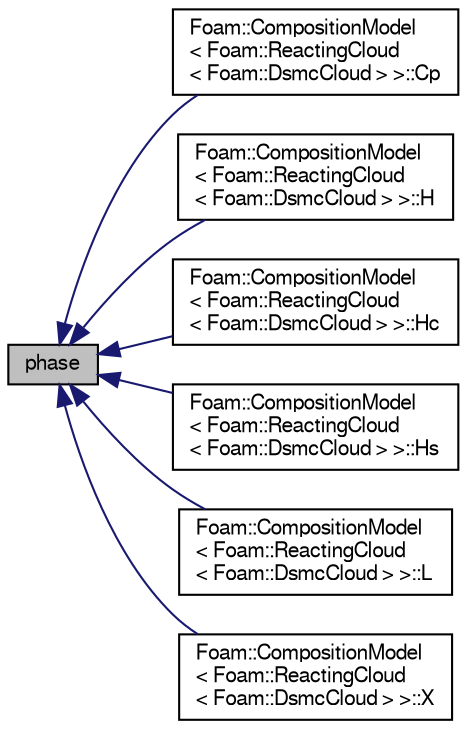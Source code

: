 digraph "phase"
{
  bgcolor="transparent";
  edge [fontname="FreeSans",fontsize="10",labelfontname="FreeSans",labelfontsize="10"];
  node [fontname="FreeSans",fontsize="10",shape=record];
  rankdir="LR";
  Node423 [label="phase",height=0.2,width=0.4,color="black", fillcolor="grey75", style="filled", fontcolor="black"];
  Node423 -> Node424 [dir="back",color="midnightblue",fontsize="10",style="solid",fontname="FreeSans"];
  Node424 [label="Foam::CompositionModel\l\< Foam::ReactingCloud\l\< Foam::DsmcCloud \> \>::Cp",height=0.2,width=0.4,color="black",URL="$a23806.html#abbf0cc7a61c14ca28c66723091009378",tooltip="Return specific heat caoacity for the phase phaseI. "];
  Node423 -> Node425 [dir="back",color="midnightblue",fontsize="10",style="solid",fontname="FreeSans"];
  Node425 [label="Foam::CompositionModel\l\< Foam::ReactingCloud\l\< Foam::DsmcCloud \> \>::H",height=0.2,width=0.4,color="black",URL="$a23806.html#a3456c72367dc01eafe6d13ebc9f7b24d",tooltip="Return total enthalpy for the phase phaseI. "];
  Node423 -> Node426 [dir="back",color="midnightblue",fontsize="10",style="solid",fontname="FreeSans"];
  Node426 [label="Foam::CompositionModel\l\< Foam::ReactingCloud\l\< Foam::DsmcCloud \> \>::Hc",height=0.2,width=0.4,color="black",URL="$a23806.html#aa860f729f03d5c1473b01ab73f9ed6d9",tooltip="Return chemical enthalpy for the phase phaseI. "];
  Node423 -> Node427 [dir="back",color="midnightblue",fontsize="10",style="solid",fontname="FreeSans"];
  Node427 [label="Foam::CompositionModel\l\< Foam::ReactingCloud\l\< Foam::DsmcCloud \> \>::Hs",height=0.2,width=0.4,color="black",URL="$a23806.html#abfcdbe074fed774502a051ee464c1066",tooltip="Return sensible enthalpy for the phase phaseI. "];
  Node423 -> Node428 [dir="back",color="midnightblue",fontsize="10",style="solid",fontname="FreeSans"];
  Node428 [label="Foam::CompositionModel\l\< Foam::ReactingCloud\l\< Foam::DsmcCloud \> \>::L",height=0.2,width=0.4,color="black",URL="$a23806.html#a7f5e79720a0184ac989f0489f9db1287",tooltip="Return latent heat for the phase phaseI. "];
  Node423 -> Node429 [dir="back",color="midnightblue",fontsize="10",style="solid",fontname="FreeSans"];
  Node429 [label="Foam::CompositionModel\l\< Foam::ReactingCloud\l\< Foam::DsmcCloud \> \>::X",height=0.2,width=0.4,color="black",URL="$a23806.html#a0fee57b304872d1e533de61aaeb65ccb",tooltip="Return the list of phase phaseI volume fractions fractions. "];
}
